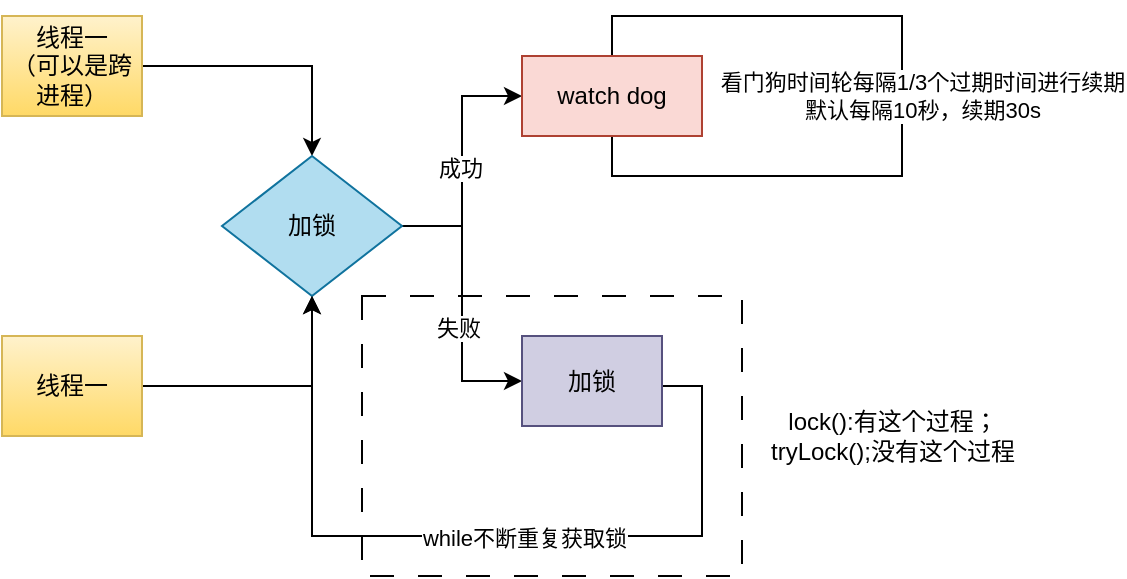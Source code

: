 <mxfile version="22.1.5" type="github">
  <diagram name="第 1 页" id="iQ_usFgtPqKP_RYvm1IJ">
    <mxGraphModel dx="1221" dy="630" grid="1" gridSize="10" guides="1" tooltips="1" connect="1" arrows="1" fold="1" page="1" pageScale="1" pageWidth="827" pageHeight="1169" math="0" shadow="0">
      <root>
        <mxCell id="0" />
        <mxCell id="1" parent="0" />
        <mxCell id="o1KPP4Mogv6wumGw7es5-2" value="" style="rounded=0;whiteSpace=wrap;html=1;dashed=1;dashPattern=12 12;" vertex="1" parent="1">
          <mxGeometry x="380" y="260" width="190" height="140" as="geometry" />
        </mxCell>
        <mxCell id="Ut30w5_9yVYEiOyrPQ8h-3" style="edgeStyle=orthogonalEdgeStyle;rounded=0;orthogonalLoop=1;jettySize=auto;html=1;entryX=0.5;entryY=0;entryDx=0;entryDy=0;" parent="1" source="Ut30w5_9yVYEiOyrPQ8h-1" target="Ut30w5_9yVYEiOyrPQ8h-2" edge="1">
          <mxGeometry relative="1" as="geometry" />
        </mxCell>
        <mxCell id="Ut30w5_9yVYEiOyrPQ8h-1" value="线程一&lt;br&gt;（可以是跨进程）" style="rounded=0;whiteSpace=wrap;html=1;fillColor=#fff2cc;strokeColor=#d6b656;gradientColor=#ffd966;" parent="1" vertex="1">
          <mxGeometry x="200" y="120" width="70" height="50" as="geometry" />
        </mxCell>
        <mxCell id="Ut30w5_9yVYEiOyrPQ8h-9" style="edgeStyle=orthogonalEdgeStyle;rounded=0;orthogonalLoop=1;jettySize=auto;html=1;entryX=0;entryY=0.5;entryDx=0;entryDy=0;" parent="1" source="Ut30w5_9yVYEiOyrPQ8h-2" target="Ut30w5_9yVYEiOyrPQ8h-13" edge="1">
          <mxGeometry relative="1" as="geometry">
            <mxPoint x="470" y="155" as="targetPoint" />
          </mxGeometry>
        </mxCell>
        <mxCell id="Ut30w5_9yVYEiOyrPQ8h-10" value="成功" style="edgeLabel;html=1;align=center;verticalAlign=middle;resizable=0;points=[];" parent="Ut30w5_9yVYEiOyrPQ8h-9" vertex="1" connectable="0">
          <mxGeometry x="-0.052" y="1" relative="1" as="geometry">
            <mxPoint as="offset" />
          </mxGeometry>
        </mxCell>
        <mxCell id="Ut30w5_9yVYEiOyrPQ8h-16" style="edgeStyle=orthogonalEdgeStyle;rounded=0;orthogonalLoop=1;jettySize=auto;html=1;entryX=0;entryY=0.5;entryDx=0;entryDy=0;" parent="1" source="Ut30w5_9yVYEiOyrPQ8h-2" target="Ut30w5_9yVYEiOyrPQ8h-17" edge="1">
          <mxGeometry relative="1" as="geometry">
            <mxPoint x="430" y="310" as="targetPoint" />
          </mxGeometry>
        </mxCell>
        <mxCell id="Ut30w5_9yVYEiOyrPQ8h-18" value="失败" style="edgeLabel;html=1;align=center;verticalAlign=middle;resizable=0;points=[];" parent="Ut30w5_9yVYEiOyrPQ8h-16" vertex="1" connectable="0">
          <mxGeometry x="0.172" y="-2" relative="1" as="geometry">
            <mxPoint as="offset" />
          </mxGeometry>
        </mxCell>
        <mxCell id="Ut30w5_9yVYEiOyrPQ8h-2" value="加锁" style="rhombus;whiteSpace=wrap;html=1;fillColor=#b1ddf0;strokeColor=#10739e;" parent="1" vertex="1">
          <mxGeometry x="310" y="190" width="90" height="70" as="geometry" />
        </mxCell>
        <mxCell id="Ut30w5_9yVYEiOyrPQ8h-5" style="edgeStyle=orthogonalEdgeStyle;rounded=0;orthogonalLoop=1;jettySize=auto;html=1;entryX=0.5;entryY=1;entryDx=0;entryDy=0;" parent="1" source="Ut30w5_9yVYEiOyrPQ8h-4" target="Ut30w5_9yVYEiOyrPQ8h-2" edge="1">
          <mxGeometry relative="1" as="geometry" />
        </mxCell>
        <mxCell id="Ut30w5_9yVYEiOyrPQ8h-4" value="线程一" style="rounded=0;whiteSpace=wrap;html=1;fillColor=#fff2cc;strokeColor=#d6b656;gradientColor=#ffd966;" parent="1" vertex="1">
          <mxGeometry x="200" y="280" width="70" height="50" as="geometry" />
        </mxCell>
        <mxCell id="Ut30w5_9yVYEiOyrPQ8h-21" style="edgeStyle=orthogonalEdgeStyle;rounded=0;orthogonalLoop=1;jettySize=auto;html=1;entryX=0.5;entryY=0;entryDx=0;entryDy=0;" parent="1" source="Ut30w5_9yVYEiOyrPQ8h-13" target="Ut30w5_9yVYEiOyrPQ8h-13" edge="1">
          <mxGeometry relative="1" as="geometry">
            <mxPoint x="570" y="90" as="targetPoint" />
            <Array as="points">
              <mxPoint x="505" y="120" />
              <mxPoint x="650" y="120" />
              <mxPoint x="650" y="200" />
              <mxPoint x="505" y="200" />
            </Array>
          </mxGeometry>
        </mxCell>
        <mxCell id="Ut30w5_9yVYEiOyrPQ8h-23" value="看门狗时间轮每隔1/3个过期时间进行续期&lt;br&gt;默认每隔10秒，续期30s" style="edgeLabel;html=1;align=center;verticalAlign=middle;resizable=0;points=[];" parent="Ut30w5_9yVYEiOyrPQ8h-21" vertex="1" connectable="0">
          <mxGeometry x="-0.126" y="4" relative="1" as="geometry">
            <mxPoint x="6" y="8" as="offset" />
          </mxGeometry>
        </mxCell>
        <mxCell id="Ut30w5_9yVYEiOyrPQ8h-13" value="watch dog" style="rounded=0;whiteSpace=wrap;html=1;fillColor=#fad9d5;strokeColor=#ae4132;" parent="1" vertex="1">
          <mxGeometry x="460" y="140" width="90" height="40" as="geometry" />
        </mxCell>
        <mxCell id="Ut30w5_9yVYEiOyrPQ8h-20" style="edgeStyle=orthogonalEdgeStyle;rounded=0;orthogonalLoop=1;jettySize=auto;html=1;entryX=0.5;entryY=1;entryDx=0;entryDy=0;" parent="1" source="Ut30w5_9yVYEiOyrPQ8h-17" target="Ut30w5_9yVYEiOyrPQ8h-2" edge="1">
          <mxGeometry relative="1" as="geometry">
            <Array as="points">
              <mxPoint x="550" y="305" />
              <mxPoint x="550" y="380" />
              <mxPoint x="355" y="380" />
            </Array>
          </mxGeometry>
        </mxCell>
        <mxCell id="o1KPP4Mogv6wumGw7es5-1" value="while不断重复获取锁" style="edgeLabel;html=1;align=center;verticalAlign=middle;resizable=0;points=[];" vertex="1" connectable="0" parent="Ut30w5_9yVYEiOyrPQ8h-20">
          <mxGeometry x="0.008" y="1" relative="1" as="geometry">
            <mxPoint x="22" as="offset" />
          </mxGeometry>
        </mxCell>
        <mxCell id="Ut30w5_9yVYEiOyrPQ8h-17" value="加锁" style="rounded=0;whiteSpace=wrap;html=1;fillColor=#d0cee2;strokeColor=#56517e;" parent="1" vertex="1">
          <mxGeometry x="460" y="280" width="70" height="45" as="geometry" />
        </mxCell>
        <mxCell id="o1KPP4Mogv6wumGw7es5-5" value="lock():有这个过程；&lt;br&gt;tryLock();没有这个过程" style="text;html=1;align=center;verticalAlign=middle;resizable=0;points=[];autosize=1;strokeColor=none;fillColor=none;" vertex="1" parent="1">
          <mxGeometry x="570" y="310" width="150" height="40" as="geometry" />
        </mxCell>
      </root>
    </mxGraphModel>
  </diagram>
</mxfile>
